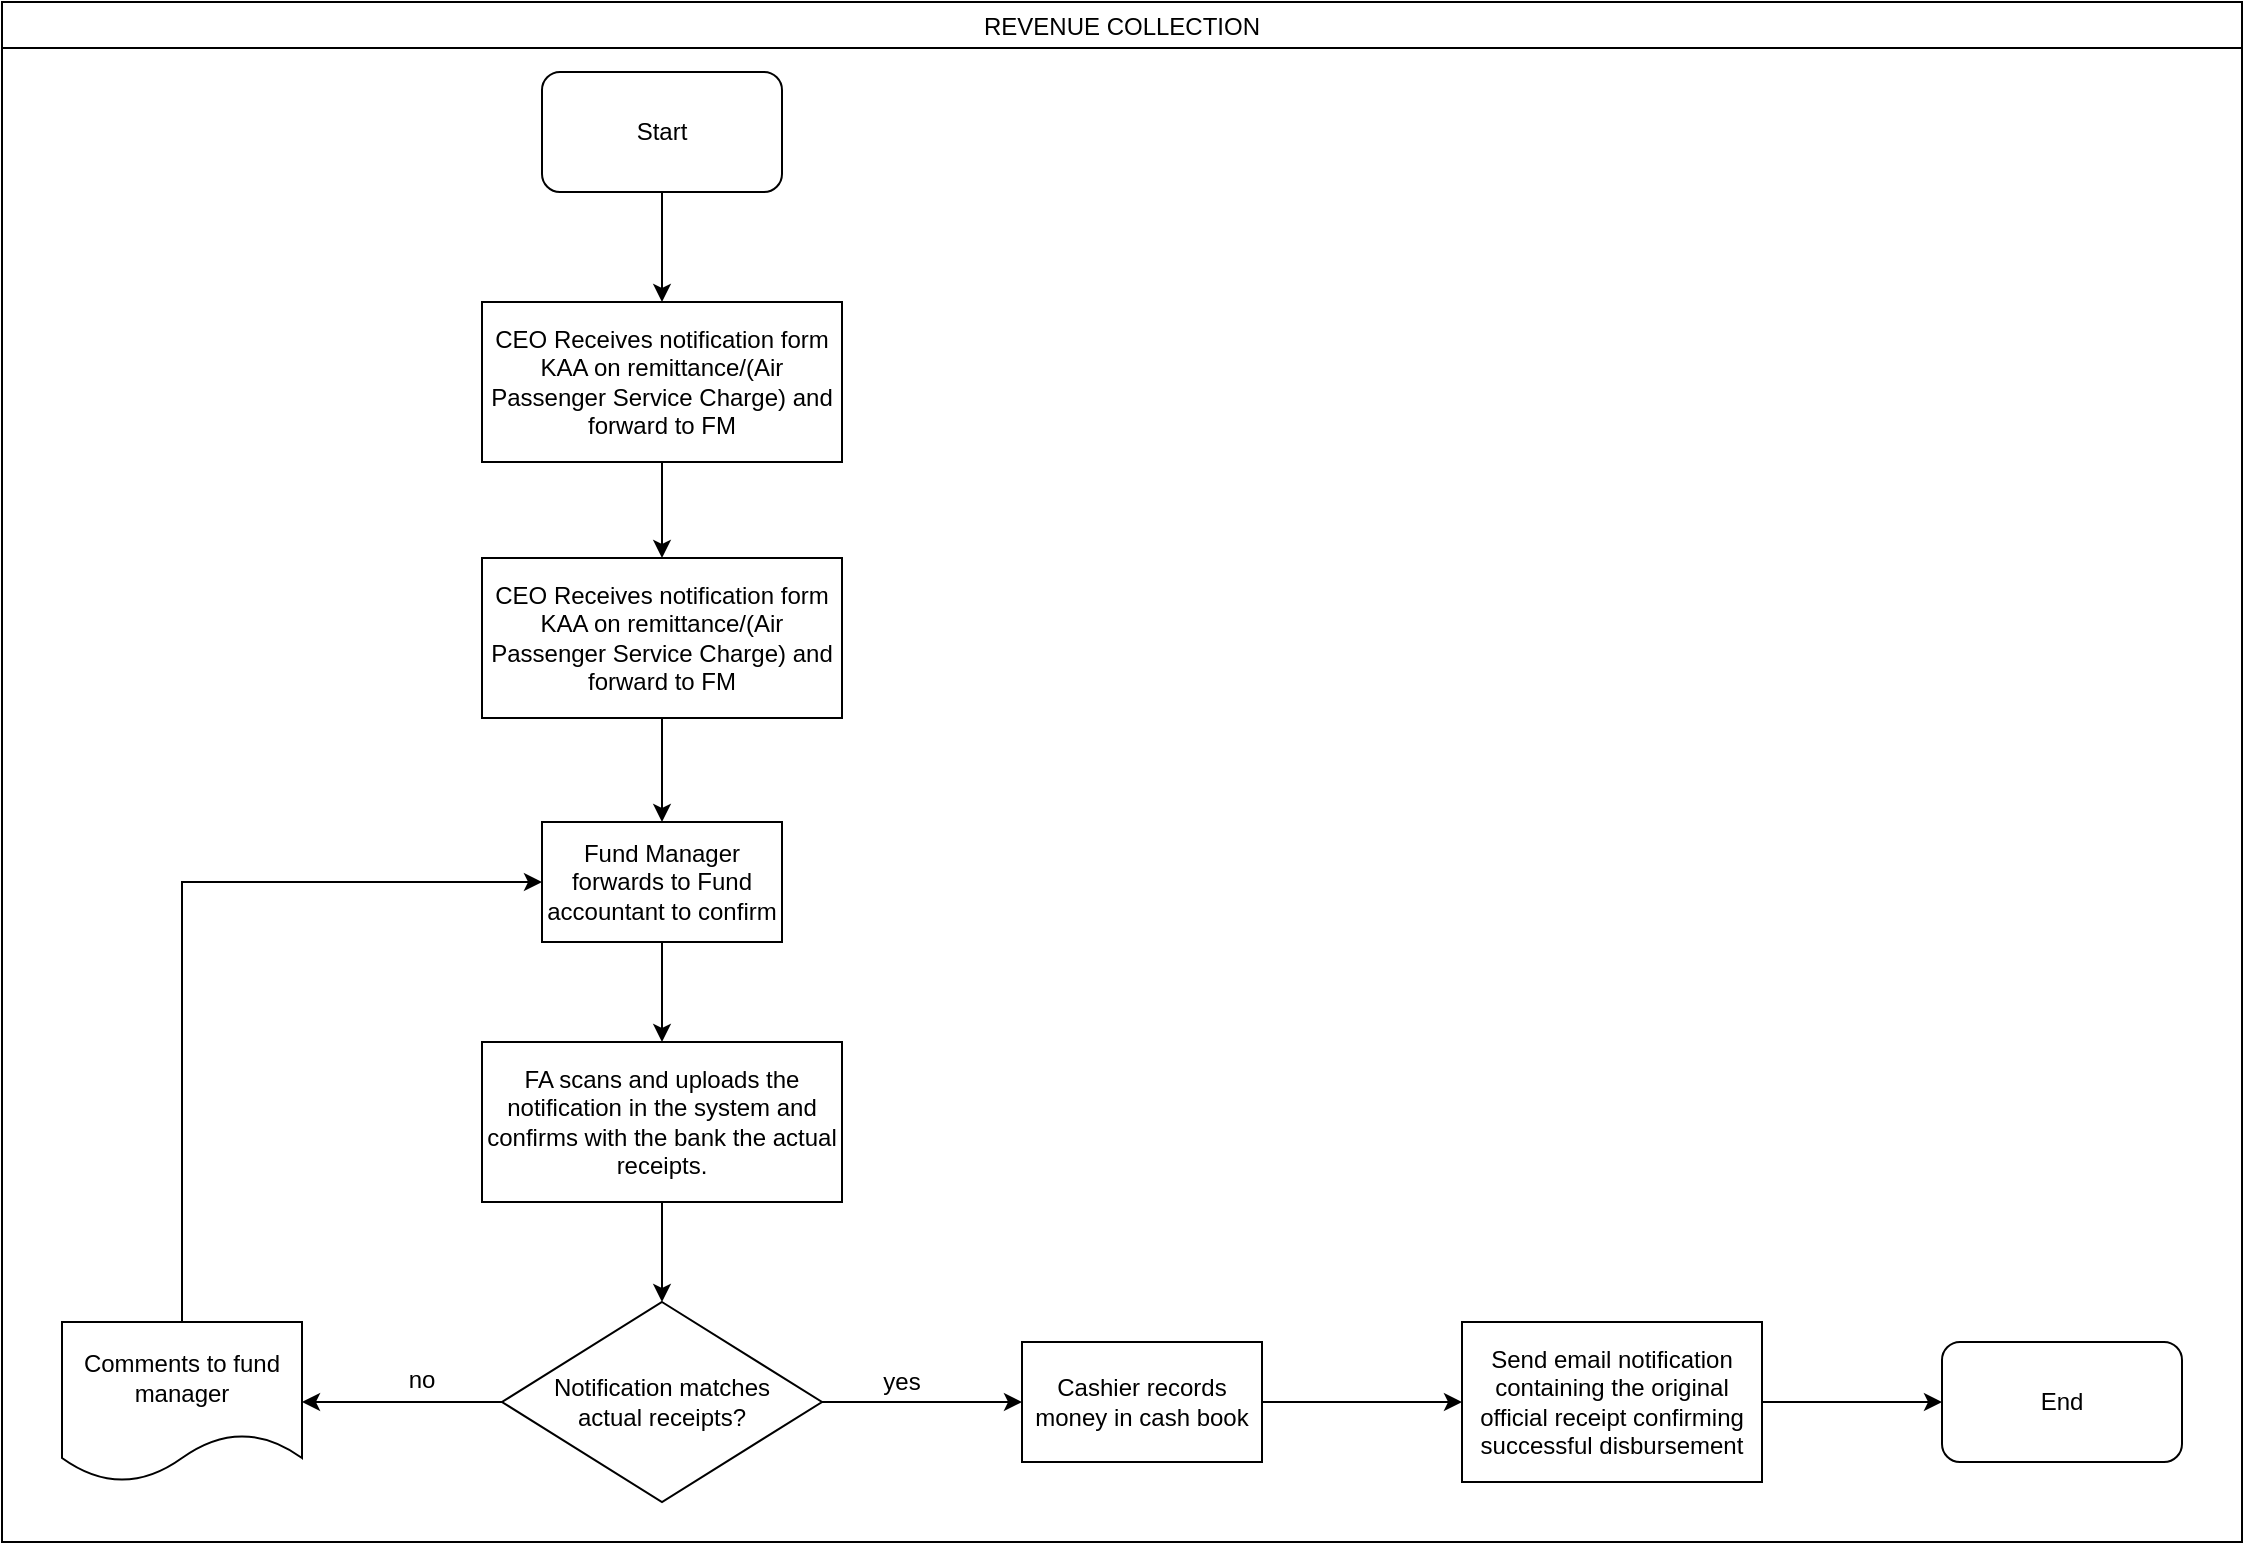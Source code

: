 <mxfile version="14.9.2" type="github">
  <diagram id="zSV-mcFSEV-054tMcBkZ" name="Page-1">
    <mxGraphModel dx="1038" dy="508" grid="1" gridSize="10" guides="1" tooltips="1" connect="1" arrows="1" fold="1" page="1" pageScale="1" pageWidth="1169" pageHeight="827" math="0" shadow="0">
      <root>
        <mxCell id="0" />
        <mxCell id="1" parent="0" />
        <mxCell id="jlbb2lrGJc-DTEXWLsxi-1" value="REVENUE COLLECTION" style="swimlane;fontStyle=0" parent="1" vertex="1">
          <mxGeometry x="10" y="50" width="1120" height="770" as="geometry" />
        </mxCell>
        <mxCell id="jlbb2lrGJc-DTEXWLsxi-2" value="Start" style="rounded=1;whiteSpace=wrap;html=1;" parent="jlbb2lrGJc-DTEXWLsxi-1" vertex="1">
          <mxGeometry x="270" y="35" width="120" height="60" as="geometry" />
        </mxCell>
        <mxCell id="aVXKtxvCKNVIWHCO61aY-2" value="" style="edgeStyle=orthogonalEdgeStyle;rounded=0;orthogonalLoop=1;jettySize=auto;html=1;" edge="1" parent="jlbb2lrGJc-DTEXWLsxi-1" source="jlbb2lrGJc-DTEXWLsxi-3" target="aVXKtxvCKNVIWHCO61aY-1">
          <mxGeometry relative="1" as="geometry" />
        </mxCell>
        <mxCell id="jlbb2lrGJc-DTEXWLsxi-3" value="CEO Receives notification form KAA on remittance/(Air Passenger Service Charge) and forward to FM" style="rounded=0;whiteSpace=wrap;html=1;" parent="jlbb2lrGJc-DTEXWLsxi-1" vertex="1">
          <mxGeometry x="240" y="150" width="180" height="80" as="geometry" />
        </mxCell>
        <mxCell id="jlbb2lrGJc-DTEXWLsxi-5" value="" style="edgeStyle=orthogonalEdgeStyle;rounded=0;orthogonalLoop=1;jettySize=auto;html=1;entryX=0.5;entryY=0;entryDx=0;entryDy=0;" parent="jlbb2lrGJc-DTEXWLsxi-1" source="jlbb2lrGJc-DTEXWLsxi-2" target="jlbb2lrGJc-DTEXWLsxi-3" edge="1">
          <mxGeometry relative="1" as="geometry">
            <mxPoint x="330" y="175" as="targetPoint" />
          </mxGeometry>
        </mxCell>
        <mxCell id="jlbb2lrGJc-DTEXWLsxi-6" value="Fund Manager forwards to Fund accountant to confirm" style="whiteSpace=wrap;html=1;rounded=0;" parent="jlbb2lrGJc-DTEXWLsxi-1" vertex="1">
          <mxGeometry x="270" y="410" width="120" height="60" as="geometry" />
        </mxCell>
        <mxCell id="jlbb2lrGJc-DTEXWLsxi-10" value="&lt;div&gt;Notification matches&lt;/div&gt;&lt;div&gt;actual receipts?&lt;/div&gt;" style="rhombus;whiteSpace=wrap;html=1;rounded=0;" parent="jlbb2lrGJc-DTEXWLsxi-1" vertex="1">
          <mxGeometry x="250" y="650" width="160" height="100" as="geometry" />
        </mxCell>
        <mxCell id="jlbb2lrGJc-DTEXWLsxi-14" value="&lt;span lang=&quot;EN-GB&quot;&gt;Send email notification containing the original official receipt confirming successful disbursement&lt;/span&gt;" style="whiteSpace=wrap;html=1;rounded=0;" parent="jlbb2lrGJc-DTEXWLsxi-1" vertex="1">
          <mxGeometry x="730" y="660" width="150" height="80" as="geometry" />
        </mxCell>
        <mxCell id="jlbb2lrGJc-DTEXWLsxi-11" value="" style="edgeStyle=orthogonalEdgeStyle;rounded=0;orthogonalLoop=1;jettySize=auto;html=1;" parent="jlbb2lrGJc-DTEXWLsxi-1" source="jlbb2lrGJc-DTEXWLsxi-8" target="jlbb2lrGJc-DTEXWLsxi-10" edge="1">
          <mxGeometry relative="1" as="geometry" />
        </mxCell>
        <mxCell id="jlbb2lrGJc-DTEXWLsxi-8" value="&lt;span lang=&quot;EN-GB&quot;&gt;FA scans and uploads the notification in the system and confirms with the bank the actual receipts.&lt;br&gt;&lt;/span&gt;" style="whiteSpace=wrap;html=1;rounded=0;" parent="jlbb2lrGJc-DTEXWLsxi-1" vertex="1">
          <mxGeometry x="240" y="520" width="180" height="80" as="geometry" />
        </mxCell>
        <mxCell id="jlbb2lrGJc-DTEXWLsxi-9" value="" style="edgeStyle=orthogonalEdgeStyle;rounded=0;orthogonalLoop=1;jettySize=auto;html=1;" parent="jlbb2lrGJc-DTEXWLsxi-1" source="jlbb2lrGJc-DTEXWLsxi-6" target="jlbb2lrGJc-DTEXWLsxi-8" edge="1">
          <mxGeometry relative="1" as="geometry" />
        </mxCell>
        <mxCell id="jlbb2lrGJc-DTEXWLsxi-15" value="" style="edgeStyle=orthogonalEdgeStyle;rounded=0;orthogonalLoop=1;jettySize=auto;html=1;" parent="jlbb2lrGJc-DTEXWLsxi-1" source="jlbb2lrGJc-DTEXWLsxi-12" target="jlbb2lrGJc-DTEXWLsxi-14" edge="1">
          <mxGeometry relative="1" as="geometry" />
        </mxCell>
        <mxCell id="jlbb2lrGJc-DTEXWLsxi-12" value="Cashier records money in cash book" style="rounded=0;whiteSpace=wrap;html=1;" parent="jlbb2lrGJc-DTEXWLsxi-1" vertex="1">
          <mxGeometry x="510" y="670" width="120" height="60" as="geometry" />
        </mxCell>
        <mxCell id="jlbb2lrGJc-DTEXWLsxi-13" value="" style="edgeStyle=orthogonalEdgeStyle;rounded=0;orthogonalLoop=1;jettySize=auto;html=1;" parent="jlbb2lrGJc-DTEXWLsxi-1" source="jlbb2lrGJc-DTEXWLsxi-10" target="jlbb2lrGJc-DTEXWLsxi-12" edge="1">
          <mxGeometry relative="1" as="geometry" />
        </mxCell>
        <mxCell id="jlbb2lrGJc-DTEXWLsxi-16" value="yes" style="text;html=1;strokeColor=none;fillColor=none;align=center;verticalAlign=middle;whiteSpace=wrap;rounded=0;" parent="jlbb2lrGJc-DTEXWLsxi-1" vertex="1">
          <mxGeometry x="430" y="680" width="40" height="20" as="geometry" />
        </mxCell>
        <mxCell id="jlbb2lrGJc-DTEXWLsxi-17" value="Comments to fund manager" style="shape=document;whiteSpace=wrap;html=1;boundedLbl=1;rounded=0;" parent="jlbb2lrGJc-DTEXWLsxi-1" vertex="1">
          <mxGeometry x="30" y="660" width="120" height="80" as="geometry" />
        </mxCell>
        <mxCell id="jlbb2lrGJc-DTEXWLsxi-18" value="" style="edgeStyle=orthogonalEdgeStyle;rounded=0;orthogonalLoop=1;jettySize=auto;html=1;" parent="jlbb2lrGJc-DTEXWLsxi-1" source="jlbb2lrGJc-DTEXWLsxi-10" target="jlbb2lrGJc-DTEXWLsxi-17" edge="1">
          <mxGeometry relative="1" as="geometry" />
        </mxCell>
        <mxCell id="jlbb2lrGJc-DTEXWLsxi-19" value="no" style="text;html=1;strokeColor=none;fillColor=none;align=center;verticalAlign=middle;whiteSpace=wrap;rounded=0;" parent="jlbb2lrGJc-DTEXWLsxi-1" vertex="1">
          <mxGeometry x="190" y="679" width="40" height="20" as="geometry" />
        </mxCell>
        <mxCell id="jlbb2lrGJc-DTEXWLsxi-21" value="" style="edgeStyle=orthogonalEdgeStyle;rounded=0;orthogonalLoop=1;jettySize=auto;html=1;entryX=0;entryY=0.5;entryDx=0;entryDy=0;" parent="jlbb2lrGJc-DTEXWLsxi-1" source="jlbb2lrGJc-DTEXWLsxi-17" target="jlbb2lrGJc-DTEXWLsxi-6" edge="1">
          <mxGeometry relative="1" as="geometry">
            <mxPoint x="90" y="505" as="targetPoint" />
            <Array as="points">
              <mxPoint x="90" y="440" />
            </Array>
          </mxGeometry>
        </mxCell>
        <mxCell id="jlbb2lrGJc-DTEXWLsxi-24" value="End" style="rounded=1;whiteSpace=wrap;html=1;" parent="jlbb2lrGJc-DTEXWLsxi-1" vertex="1">
          <mxGeometry x="970" y="670" width="120" height="60" as="geometry" />
        </mxCell>
        <mxCell id="jlbb2lrGJc-DTEXWLsxi-23" value="" style="edgeStyle=orthogonalEdgeStyle;rounded=0;orthogonalLoop=1;jettySize=auto;html=1;entryX=0;entryY=0.5;entryDx=0;entryDy=0;" parent="jlbb2lrGJc-DTEXWLsxi-1" source="jlbb2lrGJc-DTEXWLsxi-14" target="jlbb2lrGJc-DTEXWLsxi-24" edge="1">
          <mxGeometry relative="1" as="geometry">
            <mxPoint x="975" y="700" as="targetPoint" />
          </mxGeometry>
        </mxCell>
        <mxCell id="aVXKtxvCKNVIWHCO61aY-3" value="" style="edgeStyle=orthogonalEdgeStyle;rounded=0;orthogonalLoop=1;jettySize=auto;html=1;" edge="1" parent="jlbb2lrGJc-DTEXWLsxi-1" source="aVXKtxvCKNVIWHCO61aY-1" target="jlbb2lrGJc-DTEXWLsxi-6">
          <mxGeometry relative="1" as="geometry" />
        </mxCell>
        <mxCell id="aVXKtxvCKNVIWHCO61aY-1" value="CEO Receives notification form KAA on remittance/(Air Passenger Service Charge) and forward to FM" style="rounded=0;whiteSpace=wrap;html=1;" vertex="1" parent="jlbb2lrGJc-DTEXWLsxi-1">
          <mxGeometry x="240" y="278" width="180" height="80" as="geometry" />
        </mxCell>
      </root>
    </mxGraphModel>
  </diagram>
</mxfile>
